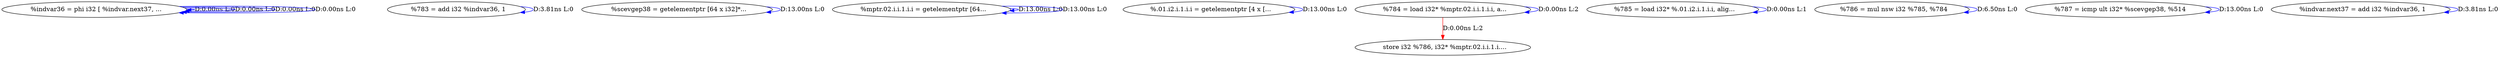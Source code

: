 digraph {
Node0x4196ae0[label="  %indvar36 = phi i32 [ %indvar.next37, ..."];
Node0x4196ae0 -> Node0x4196ae0[label="D:0.00ns L:0",color=blue];
Node0x4196ae0 -> Node0x4196ae0[label="D:0.00ns L:0",color=blue];
Node0x4196ae0 -> Node0x4196ae0[label="D:0.00ns L:0",color=blue];
Node0x4196ae0 -> Node0x4196ae0[label="D:0.00ns L:0",color=blue];
Node0x4196c20[label="  %783 = add i32 %indvar36, 1"];
Node0x4196c20 -> Node0x4196c20[label="D:3.81ns L:0",color=blue];
Node0x4196d60[label="  %scevgep38 = getelementptr [64 x i32]*..."];
Node0x4196d60 -> Node0x4196d60[label="D:13.00ns L:0",color=blue];
Node0x4196ea0[label="  %mptr.02.i.i.1.i.i = getelementptr [64..."];
Node0x4196ea0 -> Node0x4196ea0[label="D:13.00ns L:0",color=blue];
Node0x4196ea0 -> Node0x4196ea0[label="D:13.00ns L:0",color=blue];
Node0x4196fe0[label="  %.01.i2.i.1.i.i = getelementptr [4 x [..."];
Node0x4196fe0 -> Node0x4196fe0[label="D:13.00ns L:0",color=blue];
Node0x4197120[label="  %784 = load i32* %mptr.02.i.i.1.i.i, a..."];
Node0x4197120 -> Node0x4197120[label="D:0.00ns L:2",color=blue];
Node0x41974e0[label="  store i32 %786, i32* %mptr.02.i.i.1.i...."];
Node0x4197120 -> Node0x41974e0[label="D:0.00ns L:2",color=red];
Node0x4197260[label="  %785 = load i32* %.01.i2.i.1.i.i, alig..."];
Node0x4197260 -> Node0x4197260[label="D:0.00ns L:1",color=blue];
Node0x41973a0[label="  %786 = mul nsw i32 %785, %784"];
Node0x41973a0 -> Node0x41973a0[label="D:6.50ns L:0",color=blue];
Node0x4197620[label="  %787 = icmp ult i32* %scevgep38, %514"];
Node0x4197620 -> Node0x4197620[label="D:13.00ns L:0",color=blue];
Node0x4197760[label="  %indvar.next37 = add i32 %indvar36, 1"];
Node0x4197760 -> Node0x4197760[label="D:3.81ns L:0",color=blue];
}
